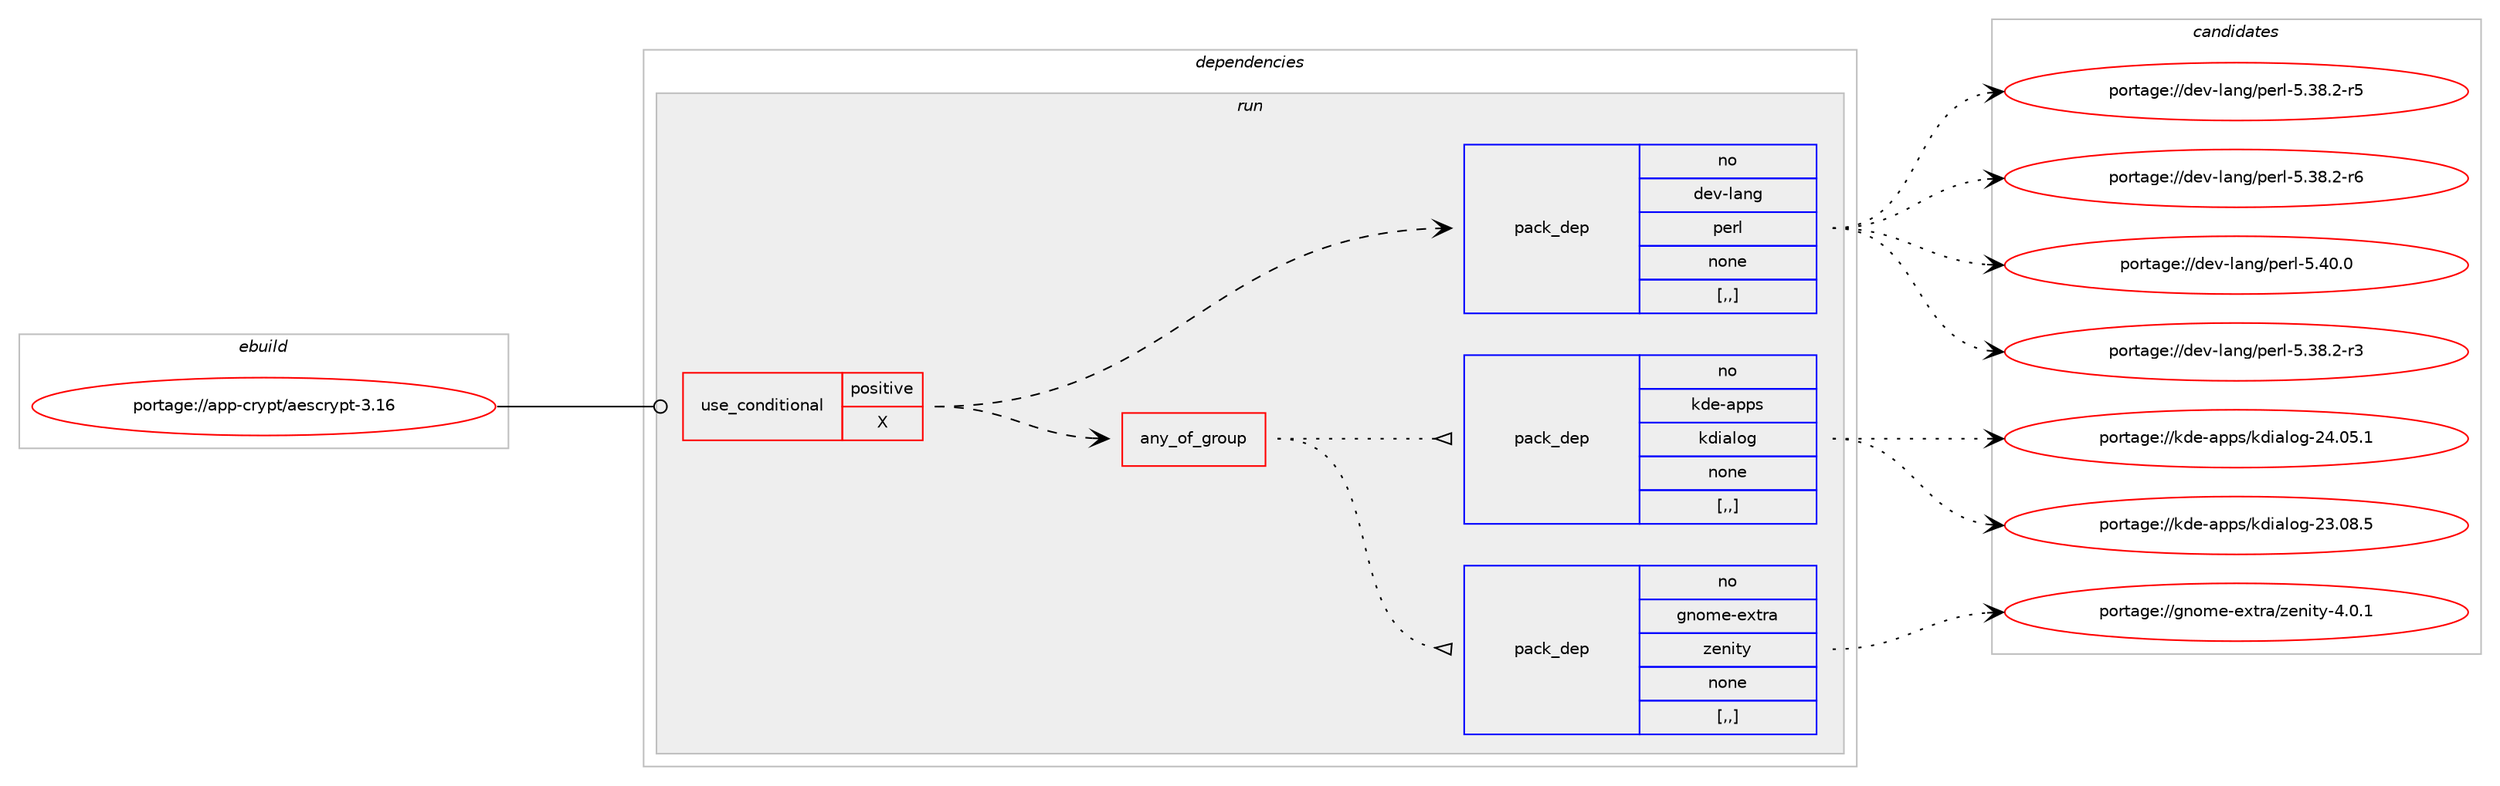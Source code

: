 digraph prolog {

# *************
# Graph options
# *************

newrank=true;
concentrate=true;
compound=true;
graph [rankdir=LR,fontname=Helvetica,fontsize=10,ranksep=1.5];#, ranksep=2.5, nodesep=0.2];
edge  [arrowhead=vee];
node  [fontname=Helvetica,fontsize=10];

# **********
# The ebuild
# **********

subgraph cluster_leftcol {
color=gray;
rank=same;
label=<<i>ebuild</i>>;
id [label="portage://app-crypt/aescrypt-3.16", color=red, width=4, href="../app-crypt/aescrypt-3.16.svg"];
}

# ****************
# The dependencies
# ****************

subgraph cluster_midcol {
color=gray;
label=<<i>dependencies</i>>;
subgraph cluster_compile {
fillcolor="#eeeeee";
style=filled;
label=<<i>compile</i>>;
}
subgraph cluster_compileandrun {
fillcolor="#eeeeee";
style=filled;
label=<<i>compile and run</i>>;
}
subgraph cluster_run {
fillcolor="#eeeeee";
style=filled;
label=<<i>run</i>>;
subgraph cond3148 {
dependency11869 [label=<<TABLE BORDER="0" CELLBORDER="1" CELLSPACING="0" CELLPADDING="4"><TR><TD ROWSPAN="3" CELLPADDING="10">use_conditional</TD></TR><TR><TD>positive</TD></TR><TR><TD>X</TD></TR></TABLE>>, shape=none, color=red];
subgraph any68 {
dependency11870 [label=<<TABLE BORDER="0" CELLBORDER="1" CELLSPACING="0" CELLPADDING="4"><TR><TD CELLPADDING="10">any_of_group</TD></TR></TABLE>>, shape=none, color=red];subgraph pack8652 {
dependency11871 [label=<<TABLE BORDER="0" CELLBORDER="1" CELLSPACING="0" CELLPADDING="4" WIDTH="220"><TR><TD ROWSPAN="6" CELLPADDING="30">pack_dep</TD></TR><TR><TD WIDTH="110">no</TD></TR><TR><TD>gnome-extra</TD></TR><TR><TD>zenity</TD></TR><TR><TD>none</TD></TR><TR><TD>[,,]</TD></TR></TABLE>>, shape=none, color=blue];
}
dependency11870:e -> dependency11871:w [weight=20,style="dotted",arrowhead="oinv"];
subgraph pack8653 {
dependency11872 [label=<<TABLE BORDER="0" CELLBORDER="1" CELLSPACING="0" CELLPADDING="4" WIDTH="220"><TR><TD ROWSPAN="6" CELLPADDING="30">pack_dep</TD></TR><TR><TD WIDTH="110">no</TD></TR><TR><TD>kde-apps</TD></TR><TR><TD>kdialog</TD></TR><TR><TD>none</TD></TR><TR><TD>[,,]</TD></TR></TABLE>>, shape=none, color=blue];
}
dependency11870:e -> dependency11872:w [weight=20,style="dotted",arrowhead="oinv"];
}
dependency11869:e -> dependency11870:w [weight=20,style="dashed",arrowhead="vee"];
subgraph pack8654 {
dependency11873 [label=<<TABLE BORDER="0" CELLBORDER="1" CELLSPACING="0" CELLPADDING="4" WIDTH="220"><TR><TD ROWSPAN="6" CELLPADDING="30">pack_dep</TD></TR><TR><TD WIDTH="110">no</TD></TR><TR><TD>dev-lang</TD></TR><TR><TD>perl</TD></TR><TR><TD>none</TD></TR><TR><TD>[,,]</TD></TR></TABLE>>, shape=none, color=blue];
}
dependency11869:e -> dependency11873:w [weight=20,style="dashed",arrowhead="vee"];
}
id:e -> dependency11869:w [weight=20,style="solid",arrowhead="odot"];
}
}

# **************
# The candidates
# **************

subgraph cluster_choices {
rank=same;
color=gray;
label=<<i>candidates</i>>;

subgraph choice8652 {
color=black;
nodesep=1;
choice103110111109101451011201161149747122101110105116121455246484649 [label="portage://gnome-extra/zenity-4.0.1", color=red, width=4,href="../gnome-extra/zenity-4.0.1.svg"];
dependency11871:e -> choice103110111109101451011201161149747122101110105116121455246484649:w [style=dotted,weight="100"];
}
subgraph choice8653 {
color=black;
nodesep=1;
choice107100101459711211211547107100105971081111034550514648564653 [label="portage://kde-apps/kdialog-23.08.5", color=red, width=4,href="../kde-apps/kdialog-23.08.5.svg"];
choice107100101459711211211547107100105971081111034550524648534649 [label="portage://kde-apps/kdialog-24.05.1", color=red, width=4,href="../kde-apps/kdialog-24.05.1.svg"];
dependency11872:e -> choice107100101459711211211547107100105971081111034550514648564653:w [style=dotted,weight="100"];
dependency11872:e -> choice107100101459711211211547107100105971081111034550524648534649:w [style=dotted,weight="100"];
}
subgraph choice8654 {
color=black;
nodesep=1;
choice100101118451089711010347112101114108455346515646504511451 [label="portage://dev-lang/perl-5.38.2-r3", color=red, width=4,href="../dev-lang/perl-5.38.2-r3.svg"];
choice100101118451089711010347112101114108455346515646504511453 [label="portage://dev-lang/perl-5.38.2-r5", color=red, width=4,href="../dev-lang/perl-5.38.2-r5.svg"];
choice100101118451089711010347112101114108455346515646504511454 [label="portage://dev-lang/perl-5.38.2-r6", color=red, width=4,href="../dev-lang/perl-5.38.2-r6.svg"];
choice10010111845108971101034711210111410845534652484648 [label="portage://dev-lang/perl-5.40.0", color=red, width=4,href="../dev-lang/perl-5.40.0.svg"];
dependency11873:e -> choice100101118451089711010347112101114108455346515646504511451:w [style=dotted,weight="100"];
dependency11873:e -> choice100101118451089711010347112101114108455346515646504511453:w [style=dotted,weight="100"];
dependency11873:e -> choice100101118451089711010347112101114108455346515646504511454:w [style=dotted,weight="100"];
dependency11873:e -> choice10010111845108971101034711210111410845534652484648:w [style=dotted,weight="100"];
}
}

}
